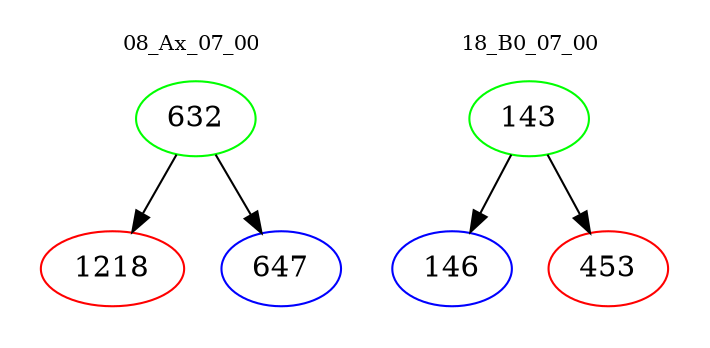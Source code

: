 digraph{
subgraph cluster_0 {
color = white
label = "08_Ax_07_00";
fontsize=10;
T0_632 [label="632", color="green"]
T0_632 -> T0_1218 [color="black"]
T0_1218 [label="1218", color="red"]
T0_632 -> T0_647 [color="black"]
T0_647 [label="647", color="blue"]
}
subgraph cluster_1 {
color = white
label = "18_B0_07_00";
fontsize=10;
T1_143 [label="143", color="green"]
T1_143 -> T1_146 [color="black"]
T1_146 [label="146", color="blue"]
T1_143 -> T1_453 [color="black"]
T1_453 [label="453", color="red"]
}
}
